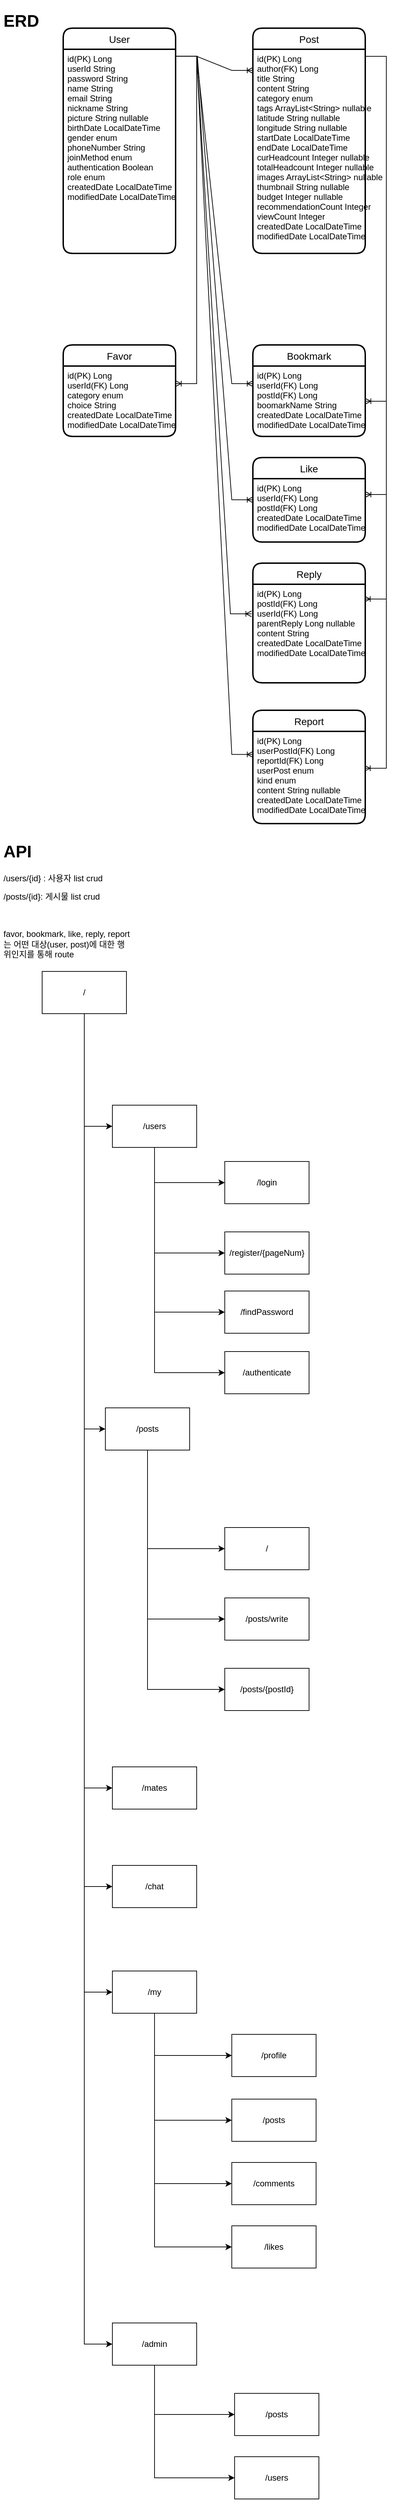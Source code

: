 <mxfile version="19.0.2" type="github">
  <diagram id="Nj5eHDuCgA3VrANhKelG" name="Page-1">
    <mxGraphModel dx="880" dy="1041" grid="1" gridSize="10" guides="1" tooltips="1" connect="1" arrows="1" fold="1" page="1" pageScale="1" pageWidth="827" pageHeight="1169" math="0" shadow="0">
      <root>
        <mxCell id="0" />
        <mxCell id="1" parent="0" />
        <mxCell id="pxe3OuAeltRgRrof1Hcg-1" value="User" style="swimlane;childLayout=stackLayout;horizontal=1;startSize=30;horizontalStack=0;rounded=1;fontSize=14;fontStyle=0;strokeWidth=2;resizeParent=0;resizeLast=1;shadow=0;dashed=0;align=center;" parent="1" vertex="1">
          <mxGeometry x="110" y="40" width="160" height="320" as="geometry" />
        </mxCell>
        <mxCell id="pxe3OuAeltRgRrof1Hcg-2" value="id(PK) Long&#xa;userId String&#xa;password String&#xa;name String&#xa;email String&#xa;nickname String&#xa;picture String nullable&#xa;birthDate LocalDateTime&#xa;gender enum&#xa;phoneNumber String&#xa;joinMethod enum&#xa;authentication Boolean&#xa;role enum&#xa;createdDate LocalDateTime&#xa;modifiedDate LocalDateTime" style="align=left;strokeColor=none;fillColor=none;spacingLeft=4;fontSize=12;verticalAlign=top;resizable=0;rotatable=0;part=1;" parent="pxe3OuAeltRgRrof1Hcg-1" vertex="1">
          <mxGeometry y="30" width="160" height="290" as="geometry" />
        </mxCell>
        <mxCell id="pxe3OuAeltRgRrof1Hcg-3" value="Post" style="swimlane;childLayout=stackLayout;horizontal=1;startSize=30;horizontalStack=0;rounded=1;fontSize=14;fontStyle=0;strokeWidth=2;resizeParent=0;resizeLast=1;shadow=0;dashed=0;align=center;" parent="1" vertex="1">
          <mxGeometry x="380" y="40" width="160" height="320" as="geometry" />
        </mxCell>
        <mxCell id="pxe3OuAeltRgRrof1Hcg-4" value="id(PK) Long&#xa;author(FK) Long&#xa;title String&#xa;content String&#xa;category enum&#xa;tags ArrayList&lt;String&gt; nullable&#xa;latitude String nullable&#xa;longitude String nullable&#xa;startDate LocalDateTime&#xa;endDate LocalDateTime&#xa;curHeadcount Integer nullable&#xa;totalHeadcount Integer nullable&#xa;images ArrayList&lt;String&gt; nullable&#xa;thumbnail String nullable&#xa;budget Integer nullable&#xa;recommendationCount Integer&#xa;viewCount Integer&#xa;createdDate LocalDateTime&#xa;modifiedDate LocalDateTime" style="align=left;strokeColor=none;fillColor=none;spacingLeft=4;fontSize=12;verticalAlign=top;resizable=0;rotatable=0;part=1;" parent="pxe3OuAeltRgRrof1Hcg-3" vertex="1">
          <mxGeometry y="30" width="160" height="290" as="geometry" />
        </mxCell>
        <mxCell id="pxe3OuAeltRgRrof1Hcg-10" value="" style="edgeStyle=entityRelationEdgeStyle;fontSize=12;html=1;endArrow=ERoneToMany;rounded=0;" parent="1" edge="1">
          <mxGeometry width="100" height="100" relative="1" as="geometry">
            <mxPoint x="270" y="80" as="sourcePoint" />
            <mxPoint x="380" y="100" as="targetPoint" />
          </mxGeometry>
        </mxCell>
        <mxCell id="pxe3OuAeltRgRrof1Hcg-11" value="Bookmark" style="swimlane;childLayout=stackLayout;horizontal=1;startSize=30;horizontalStack=0;rounded=1;fontSize=14;fontStyle=0;strokeWidth=2;resizeParent=0;resizeLast=1;shadow=0;dashed=0;align=center;" parent="1" vertex="1">
          <mxGeometry x="380" y="490" width="160" height="130" as="geometry" />
        </mxCell>
        <mxCell id="pxe3OuAeltRgRrof1Hcg-12" value="id(PK) Long&#xa;userId(FK) Long&#xa;postId(FK) Long&#xa;boomarkName String&#xa;createdDate LocalDateTime&#xa;modifiedDate LocalDateTime" style="align=left;strokeColor=none;fillColor=none;spacingLeft=4;fontSize=12;verticalAlign=top;resizable=0;rotatable=0;part=1;" parent="pxe3OuAeltRgRrof1Hcg-11" vertex="1">
          <mxGeometry y="30" width="160" height="100" as="geometry" />
        </mxCell>
        <mxCell id="pxe3OuAeltRgRrof1Hcg-14" value="Report" style="swimlane;childLayout=stackLayout;horizontal=1;startSize=30;horizontalStack=0;rounded=1;fontSize=14;fontStyle=0;strokeWidth=2;resizeParent=0;resizeLast=1;shadow=0;dashed=0;align=center;" parent="1" vertex="1">
          <mxGeometry x="380" y="1009" width="160" height="161" as="geometry" />
        </mxCell>
        <mxCell id="pxe3OuAeltRgRrof1Hcg-15" value="id(PK) Long&#xa;userPostId(FK) Long&#xa;reportId(FK) Long&#xa;userPost enum&#xa;kind enum&#xa;content String nullable&#xa;createdDate LocalDateTime&#xa;modifiedDate LocalDateTime" style="align=left;strokeColor=none;fillColor=none;spacingLeft=4;fontSize=12;verticalAlign=top;resizable=0;rotatable=0;part=1;" parent="pxe3OuAeltRgRrof1Hcg-14" vertex="1">
          <mxGeometry y="30" width="160" height="131" as="geometry" />
        </mxCell>
        <mxCell id="pxe3OuAeltRgRrof1Hcg-16" value="Like" style="swimlane;childLayout=stackLayout;horizontal=1;startSize=30;horizontalStack=0;rounded=1;fontSize=14;fontStyle=0;strokeWidth=2;resizeParent=0;resizeLast=1;shadow=0;dashed=0;align=center;" parent="1" vertex="1">
          <mxGeometry x="380" y="650" width="160" height="120" as="geometry" />
        </mxCell>
        <mxCell id="pxe3OuAeltRgRrof1Hcg-17" value="id(PK) Long&#xa;userId(FK) Long&#xa;postId(FK) Long&#xa;createdDate LocalDateTime&#xa;modifiedDate LocalDateTime" style="align=left;strokeColor=none;fillColor=none;spacingLeft=4;fontSize=12;verticalAlign=top;resizable=0;rotatable=0;part=1;" parent="pxe3OuAeltRgRrof1Hcg-16" vertex="1">
          <mxGeometry y="30" width="160" height="90" as="geometry" />
        </mxCell>
        <mxCell id="pxe3OuAeltRgRrof1Hcg-21" value="" style="edgeStyle=entityRelationEdgeStyle;fontSize=12;html=1;endArrow=ERoneToMany;rounded=0;exitX=1;exitY=0.034;exitDx=0;exitDy=0;exitPerimeter=0;entryX=0;entryY=0.25;entryDx=0;entryDy=0;" parent="1" source="pxe3OuAeltRgRrof1Hcg-2" target="pxe3OuAeltRgRrof1Hcg-12" edge="1">
          <mxGeometry width="100" height="100" relative="1" as="geometry">
            <mxPoint x="10" y="560" as="sourcePoint" />
            <mxPoint x="110" y="460" as="targetPoint" />
          </mxGeometry>
        </mxCell>
        <mxCell id="pxe3OuAeltRgRrof1Hcg-23" value="" style="edgeStyle=entityRelationEdgeStyle;fontSize=12;html=1;endArrow=ERoneToMany;rounded=0;entryX=1;entryY=0.5;entryDx=0;entryDy=0;" parent="1" target="pxe3OuAeltRgRrof1Hcg-12" edge="1">
          <mxGeometry width="100" height="100" relative="1" as="geometry">
            <mxPoint x="540" y="80" as="sourcePoint" />
            <mxPoint x="640" y="-20" as="targetPoint" />
          </mxGeometry>
        </mxCell>
        <mxCell id="pxe3OuAeltRgRrof1Hcg-24" value="" style="edgeStyle=entityRelationEdgeStyle;fontSize=12;html=1;endArrow=ERoneToMany;rounded=0;entryX=0;entryY=0.5;entryDx=0;entryDy=0;exitX=1.006;exitY=0.034;exitDx=0;exitDy=0;exitPerimeter=0;" parent="1" source="pxe3OuAeltRgRrof1Hcg-2" target="pxe3OuAeltRgRrof1Hcg-16" edge="1">
          <mxGeometry width="100" height="100" relative="1" as="geometry">
            <mxPoint x="270" y="110" as="sourcePoint" />
            <mxPoint x="370" y="10" as="targetPoint" />
          </mxGeometry>
        </mxCell>
        <mxCell id="pxe3OuAeltRgRrof1Hcg-25" value="" style="edgeStyle=entityRelationEdgeStyle;fontSize=12;html=1;endArrow=ERoneToMany;rounded=0;entryX=1;entryY=0.25;entryDx=0;entryDy=0;" parent="1" target="pxe3OuAeltRgRrof1Hcg-17" edge="1">
          <mxGeometry width="100" height="100" relative="1" as="geometry">
            <mxPoint x="540" y="80" as="sourcePoint" />
            <mxPoint x="640" y="-30" as="targetPoint" />
          </mxGeometry>
        </mxCell>
        <mxCell id="pxe3OuAeltRgRrof1Hcg-26" value="Reply" style="swimlane;childLayout=stackLayout;horizontal=1;startSize=30;horizontalStack=0;rounded=1;fontSize=14;fontStyle=0;strokeWidth=2;resizeParent=0;resizeLast=1;shadow=0;dashed=0;align=center;" parent="1" vertex="1">
          <mxGeometry x="380" y="800" width="160" height="170" as="geometry" />
        </mxCell>
        <mxCell id="pxe3OuAeltRgRrof1Hcg-27" value="id(PK) Long&#xa;postId(FK) Long&#xa;userId(FK) Long&#xa;parentReply Long nullable&#xa;content String&#xa;createdDate LocalDateTime&#xa;modifiedDate LocalDateTime&#xa;" style="align=left;strokeColor=none;fillColor=none;spacingLeft=4;fontSize=12;verticalAlign=top;resizable=0;rotatable=0;part=1;" parent="pxe3OuAeltRgRrof1Hcg-26" vertex="1">
          <mxGeometry y="30" width="160" height="140" as="geometry" />
        </mxCell>
        <mxCell id="pxe3OuAeltRgRrof1Hcg-29" value="" style="edgeStyle=entityRelationEdgeStyle;fontSize=12;html=1;endArrow=ERoneToMany;rounded=0;entryX=0.994;entryY=0.15;entryDx=0;entryDy=0;entryPerimeter=0;" parent="1" target="pxe3OuAeltRgRrof1Hcg-27" edge="1">
          <mxGeometry width="100" height="100" relative="1" as="geometry">
            <mxPoint x="540" y="80" as="sourcePoint" />
            <mxPoint x="640" y="-20" as="targetPoint" />
          </mxGeometry>
        </mxCell>
        <mxCell id="pxe3OuAeltRgRrof1Hcg-30" value="" style="edgeStyle=entityRelationEdgeStyle;fontSize=12;html=1;endArrow=ERoneToMany;rounded=0;entryX=-0.012;entryY=0.3;entryDx=0;entryDy=0;entryPerimeter=0;" parent="1" target="pxe3OuAeltRgRrof1Hcg-27" edge="1">
          <mxGeometry width="100" height="100" relative="1" as="geometry">
            <mxPoint x="270" y="80" as="sourcePoint" />
            <mxPoint x="370" y="-20" as="targetPoint" />
          </mxGeometry>
        </mxCell>
        <mxCell id="pxe3OuAeltRgRrof1Hcg-31" value="Favor" style="swimlane;childLayout=stackLayout;horizontal=1;startSize=30;horizontalStack=0;rounded=1;fontSize=14;fontStyle=0;strokeWidth=2;resizeParent=0;resizeLast=1;shadow=0;dashed=0;align=center;" parent="1" vertex="1">
          <mxGeometry x="110" y="490" width="160" height="130" as="geometry" />
        </mxCell>
        <mxCell id="pxe3OuAeltRgRrof1Hcg-32" value="id(PK) Long&#xa;userId(FK) Long&#xa;category enum&#xa;choice String&#xa;createdDate LocalDateTime&#xa;modifiedDate LocalDateTime" style="align=left;strokeColor=none;fillColor=none;spacingLeft=4;fontSize=12;verticalAlign=top;resizable=0;rotatable=0;part=1;" parent="pxe3OuAeltRgRrof1Hcg-31" vertex="1">
          <mxGeometry y="30" width="160" height="100" as="geometry" />
        </mxCell>
        <mxCell id="pxe3OuAeltRgRrof1Hcg-33" value="" style="edgeStyle=entityRelationEdgeStyle;fontSize=12;html=1;endArrow=ERoneToMany;rounded=0;entryX=1;entryY=0.25;entryDx=0;entryDy=0;" parent="1" target="pxe3OuAeltRgRrof1Hcg-32" edge="1">
          <mxGeometry width="100" height="100" relative="1" as="geometry">
            <mxPoint x="270" y="80" as="sourcePoint" />
            <mxPoint x="370" y="-20" as="targetPoint" />
          </mxGeometry>
        </mxCell>
        <mxCell id="pxe3OuAeltRgRrof1Hcg-34" value="" style="edgeStyle=entityRelationEdgeStyle;fontSize=12;html=1;endArrow=ERoneToMany;rounded=0;entryX=0;entryY=0.25;entryDx=0;entryDy=0;" parent="1" target="pxe3OuAeltRgRrof1Hcg-15" edge="1">
          <mxGeometry width="100" height="100" relative="1" as="geometry">
            <mxPoint x="270" y="80" as="sourcePoint" />
            <mxPoint x="370" y="-20" as="targetPoint" />
          </mxGeometry>
        </mxCell>
        <mxCell id="pxe3OuAeltRgRrof1Hcg-35" value="" style="edgeStyle=entityRelationEdgeStyle;fontSize=12;html=1;endArrow=ERoneToMany;rounded=0;entryX=0.994;entryY=0.4;entryDx=0;entryDy=0;entryPerimeter=0;" parent="1" target="pxe3OuAeltRgRrof1Hcg-15" edge="1">
          <mxGeometry width="100" height="100" relative="1" as="geometry">
            <mxPoint x="540" y="80" as="sourcePoint" />
            <mxPoint x="640" y="-20" as="targetPoint" />
          </mxGeometry>
        </mxCell>
        <mxCell id="pxe3OuAeltRgRrof1Hcg-38" value="&lt;h1&gt;API&lt;/h1&gt;&lt;p&gt;/users/{id} : 사용자 list crud&lt;/p&gt;&lt;p&gt;/posts/{id}: 게시물 list crud&lt;/p&gt;&lt;p&gt;&lt;br&gt;&lt;/p&gt;&lt;p&gt;favor, bookmark, like, reply, report는 어떤 대상(user, post)에 대한 행위인지를 통해 route&lt;/p&gt;" style="text;html=1;strokeColor=none;fillColor=none;spacing=5;spacingTop=-20;whiteSpace=wrap;overflow=hidden;rounded=0;" parent="1" vertex="1">
          <mxGeometry x="20" y="1190" width="190" height="360" as="geometry" />
        </mxCell>
        <mxCell id="pxe3OuAeltRgRrof1Hcg-39" value="&lt;h1&gt;ERD&lt;/h1&gt;" style="text;html=1;strokeColor=none;fillColor=none;spacing=5;spacingTop=-20;whiteSpace=wrap;overflow=hidden;rounded=0;" parent="1" vertex="1">
          <mxGeometry x="20" y="10" width="190" height="120" as="geometry" />
        </mxCell>
        <mxCell id="z0WuMO5tnnBy8imYpAFS-12" style="edgeStyle=orthogonalEdgeStyle;rounded=0;orthogonalLoop=1;jettySize=auto;html=1;exitX=0.5;exitY=1;exitDx=0;exitDy=0;entryX=0;entryY=0.5;entryDx=0;entryDy=0;" edge="1" parent="1" source="z0WuMO5tnnBy8imYpAFS-1" target="z0WuMO5tnnBy8imYpAFS-7">
          <mxGeometry relative="1" as="geometry" />
        </mxCell>
        <mxCell id="z0WuMO5tnnBy8imYpAFS-14" style="edgeStyle=orthogonalEdgeStyle;rounded=0;orthogonalLoop=1;jettySize=auto;html=1;exitX=0.5;exitY=1;exitDx=0;exitDy=0;entryX=0;entryY=0.5;entryDx=0;entryDy=0;" edge="1" parent="1" source="z0WuMO5tnnBy8imYpAFS-1" target="z0WuMO5tnnBy8imYpAFS-13">
          <mxGeometry relative="1" as="geometry" />
        </mxCell>
        <mxCell id="z0WuMO5tnnBy8imYpAFS-16" style="edgeStyle=orthogonalEdgeStyle;rounded=0;orthogonalLoop=1;jettySize=auto;html=1;exitX=0.5;exitY=1;exitDx=0;exitDy=0;entryX=0;entryY=0.5;entryDx=0;entryDy=0;" edge="1" parent="1" source="z0WuMO5tnnBy8imYpAFS-1" target="z0WuMO5tnnBy8imYpAFS-15">
          <mxGeometry relative="1" as="geometry" />
        </mxCell>
        <mxCell id="z0WuMO5tnnBy8imYpAFS-18" style="edgeStyle=orthogonalEdgeStyle;rounded=0;orthogonalLoop=1;jettySize=auto;html=1;exitX=0.5;exitY=1;exitDx=0;exitDy=0;entryX=0;entryY=0.5;entryDx=0;entryDy=0;" edge="1" parent="1" source="z0WuMO5tnnBy8imYpAFS-1" target="z0WuMO5tnnBy8imYpAFS-17">
          <mxGeometry relative="1" as="geometry" />
        </mxCell>
        <mxCell id="z0WuMO5tnnBy8imYpAFS-29" style="edgeStyle=orthogonalEdgeStyle;rounded=0;orthogonalLoop=1;jettySize=auto;html=1;exitX=0.5;exitY=1;exitDx=0;exitDy=0;entryX=0;entryY=0.5;entryDx=0;entryDy=0;" edge="1" parent="1" source="z0WuMO5tnnBy8imYpAFS-1" target="z0WuMO5tnnBy8imYpAFS-28">
          <mxGeometry relative="1" as="geometry" />
        </mxCell>
        <mxCell id="z0WuMO5tnnBy8imYpAFS-36" style="edgeStyle=orthogonalEdgeStyle;rounded=0;orthogonalLoop=1;jettySize=auto;html=1;exitX=0.5;exitY=1;exitDx=0;exitDy=0;entryX=0;entryY=0.5;entryDx=0;entryDy=0;" edge="1" parent="1" source="z0WuMO5tnnBy8imYpAFS-1" target="z0WuMO5tnnBy8imYpAFS-35">
          <mxGeometry relative="1" as="geometry" />
        </mxCell>
        <mxCell id="z0WuMO5tnnBy8imYpAFS-1" value="/" style="rounded=0;whiteSpace=wrap;html=1;" vertex="1" parent="1">
          <mxGeometry x="80" y="1380" width="120" height="60" as="geometry" />
        </mxCell>
        <mxCell id="z0WuMO5tnnBy8imYpAFS-5" value="/register/{pageNum}" style="rounded=0;whiteSpace=wrap;html=1;" vertex="1" parent="1">
          <mxGeometry x="340" y="1750" width="120" height="60" as="geometry" />
        </mxCell>
        <mxCell id="z0WuMO5tnnBy8imYpAFS-10" style="edgeStyle=orthogonalEdgeStyle;rounded=0;orthogonalLoop=1;jettySize=auto;html=1;exitX=0.5;exitY=1;exitDx=0;exitDy=0;entryX=0;entryY=0.5;entryDx=0;entryDy=0;" edge="1" parent="1" source="z0WuMO5tnnBy8imYpAFS-7" target="z0WuMO5tnnBy8imYpAFS-8">
          <mxGeometry relative="1" as="geometry" />
        </mxCell>
        <mxCell id="z0WuMO5tnnBy8imYpAFS-11" style="edgeStyle=orthogonalEdgeStyle;rounded=0;orthogonalLoop=1;jettySize=auto;html=1;exitX=0.5;exitY=1;exitDx=0;exitDy=0;entryX=0;entryY=0.5;entryDx=0;entryDy=0;" edge="1" parent="1" source="z0WuMO5tnnBy8imYpAFS-7" target="z0WuMO5tnnBy8imYpAFS-9">
          <mxGeometry relative="1" as="geometry" />
        </mxCell>
        <mxCell id="z0WuMO5tnnBy8imYpAFS-43" style="edgeStyle=orthogonalEdgeStyle;rounded=0;orthogonalLoop=1;jettySize=auto;html=1;exitX=0.5;exitY=1;exitDx=0;exitDy=0;entryX=0;entryY=0.5;entryDx=0;entryDy=0;" edge="1" parent="1" source="z0WuMO5tnnBy8imYpAFS-7" target="z0WuMO5tnnBy8imYpAFS-42">
          <mxGeometry relative="1" as="geometry" />
        </mxCell>
        <mxCell id="z0WuMO5tnnBy8imYpAFS-7" value="/posts" style="rounded=0;whiteSpace=wrap;html=1;" vertex="1" parent="1">
          <mxGeometry x="170" y="2000" width="120" height="60" as="geometry" />
        </mxCell>
        <mxCell id="z0WuMO5tnnBy8imYpAFS-8" value="/posts/write" style="rounded=0;whiteSpace=wrap;html=1;" vertex="1" parent="1">
          <mxGeometry x="340" y="2270" width="120" height="60" as="geometry" />
        </mxCell>
        <mxCell id="z0WuMO5tnnBy8imYpAFS-9" value="/posts/{postId}" style="rounded=0;whiteSpace=wrap;html=1;" vertex="1" parent="1">
          <mxGeometry x="340" y="2370" width="120" height="60" as="geometry" />
        </mxCell>
        <mxCell id="z0WuMO5tnnBy8imYpAFS-13" value="/mates" style="rounded=0;whiteSpace=wrap;html=1;" vertex="1" parent="1">
          <mxGeometry x="180" y="2510" width="120" height="60" as="geometry" />
        </mxCell>
        <mxCell id="z0WuMO5tnnBy8imYpAFS-15" value="/chat" style="rounded=0;whiteSpace=wrap;html=1;" vertex="1" parent="1">
          <mxGeometry x="180" y="2650" width="120" height="60" as="geometry" />
        </mxCell>
        <mxCell id="z0WuMO5tnnBy8imYpAFS-22" style="edgeStyle=orthogonalEdgeStyle;rounded=0;orthogonalLoop=1;jettySize=auto;html=1;exitX=0.5;exitY=1;exitDx=0;exitDy=0;entryX=0;entryY=0.5;entryDx=0;entryDy=0;" edge="1" parent="1" source="z0WuMO5tnnBy8imYpAFS-17" target="z0WuMO5tnnBy8imYpAFS-19">
          <mxGeometry relative="1" as="geometry" />
        </mxCell>
        <mxCell id="z0WuMO5tnnBy8imYpAFS-23" style="edgeStyle=orthogonalEdgeStyle;rounded=0;orthogonalLoop=1;jettySize=auto;html=1;exitX=0.5;exitY=1;exitDx=0;exitDy=0;entryX=0;entryY=0.5;entryDx=0;entryDy=0;" edge="1" parent="1" source="z0WuMO5tnnBy8imYpAFS-17" target="z0WuMO5tnnBy8imYpAFS-20">
          <mxGeometry relative="1" as="geometry" />
        </mxCell>
        <mxCell id="z0WuMO5tnnBy8imYpAFS-25" style="edgeStyle=orthogonalEdgeStyle;rounded=0;orthogonalLoop=1;jettySize=auto;html=1;exitX=0.5;exitY=1;exitDx=0;exitDy=0;entryX=0;entryY=0.5;entryDx=0;entryDy=0;" edge="1" parent="1" source="z0WuMO5tnnBy8imYpAFS-17" target="z0WuMO5tnnBy8imYpAFS-24">
          <mxGeometry relative="1" as="geometry" />
        </mxCell>
        <mxCell id="z0WuMO5tnnBy8imYpAFS-27" style="edgeStyle=orthogonalEdgeStyle;rounded=0;orthogonalLoop=1;jettySize=auto;html=1;exitX=0.5;exitY=1;exitDx=0;exitDy=0;entryX=0;entryY=0.5;entryDx=0;entryDy=0;" edge="1" parent="1" source="z0WuMO5tnnBy8imYpAFS-17" target="z0WuMO5tnnBy8imYpAFS-26">
          <mxGeometry relative="1" as="geometry" />
        </mxCell>
        <mxCell id="z0WuMO5tnnBy8imYpAFS-17" value="/my" style="rounded=0;whiteSpace=wrap;html=1;" vertex="1" parent="1">
          <mxGeometry x="180" y="2800" width="120" height="60" as="geometry" />
        </mxCell>
        <mxCell id="z0WuMO5tnnBy8imYpAFS-19" value="/profile" style="rounded=0;whiteSpace=wrap;html=1;" vertex="1" parent="1">
          <mxGeometry x="350" y="2890" width="120" height="60" as="geometry" />
        </mxCell>
        <mxCell id="z0WuMO5tnnBy8imYpAFS-20" value="/posts" style="rounded=0;whiteSpace=wrap;html=1;" vertex="1" parent="1">
          <mxGeometry x="350" y="2982" width="120" height="60" as="geometry" />
        </mxCell>
        <mxCell id="z0WuMO5tnnBy8imYpAFS-24" value="/comments" style="rounded=0;whiteSpace=wrap;html=1;" vertex="1" parent="1">
          <mxGeometry x="350" y="3072" width="120" height="60" as="geometry" />
        </mxCell>
        <mxCell id="z0WuMO5tnnBy8imYpAFS-26" value="/likes" style="rounded=0;whiteSpace=wrap;html=1;" vertex="1" parent="1">
          <mxGeometry x="350" y="3162" width="120" height="60" as="geometry" />
        </mxCell>
        <mxCell id="z0WuMO5tnnBy8imYpAFS-32" style="edgeStyle=orthogonalEdgeStyle;rounded=0;orthogonalLoop=1;jettySize=auto;html=1;exitX=0.5;exitY=1;exitDx=0;exitDy=0;entryX=0;entryY=0.5;entryDx=0;entryDy=0;" edge="1" parent="1" source="z0WuMO5tnnBy8imYpAFS-28" target="z0WuMO5tnnBy8imYpAFS-30">
          <mxGeometry relative="1" as="geometry" />
        </mxCell>
        <mxCell id="z0WuMO5tnnBy8imYpAFS-33" style="edgeStyle=orthogonalEdgeStyle;rounded=0;orthogonalLoop=1;jettySize=auto;html=1;exitX=0.5;exitY=1;exitDx=0;exitDy=0;entryX=0;entryY=0.5;entryDx=0;entryDy=0;" edge="1" parent="1" source="z0WuMO5tnnBy8imYpAFS-28" target="z0WuMO5tnnBy8imYpAFS-31">
          <mxGeometry relative="1" as="geometry">
            <mxPoint x="350" y="3490" as="targetPoint" />
          </mxGeometry>
        </mxCell>
        <mxCell id="z0WuMO5tnnBy8imYpAFS-28" value="/admin" style="rounded=0;whiteSpace=wrap;html=1;" vertex="1" parent="1">
          <mxGeometry x="180" y="3300" width="120" height="60" as="geometry" />
        </mxCell>
        <mxCell id="z0WuMO5tnnBy8imYpAFS-30" value="/users" style="rounded=0;whiteSpace=wrap;html=1;" vertex="1" parent="1">
          <mxGeometry x="354" y="3490" width="120" height="60" as="geometry" />
        </mxCell>
        <mxCell id="z0WuMO5tnnBy8imYpAFS-31" value="/posts" style="rounded=0;whiteSpace=wrap;html=1;" vertex="1" parent="1">
          <mxGeometry x="354" y="3400" width="120" height="60" as="geometry" />
        </mxCell>
        <mxCell id="z0WuMO5tnnBy8imYpAFS-38" style="edgeStyle=orthogonalEdgeStyle;rounded=0;orthogonalLoop=1;jettySize=auto;html=1;exitX=0.5;exitY=1;exitDx=0;exitDy=0;entryX=0;entryY=0.5;entryDx=0;entryDy=0;" edge="1" parent="1" source="z0WuMO5tnnBy8imYpAFS-35" target="z0WuMO5tnnBy8imYpAFS-37">
          <mxGeometry relative="1" as="geometry" />
        </mxCell>
        <mxCell id="z0WuMO5tnnBy8imYpAFS-39" style="edgeStyle=orthogonalEdgeStyle;rounded=0;orthogonalLoop=1;jettySize=auto;html=1;exitX=0.5;exitY=1;exitDx=0;exitDy=0;entryX=0;entryY=0.5;entryDx=0;entryDy=0;" edge="1" parent="1" source="z0WuMO5tnnBy8imYpAFS-35" target="z0WuMO5tnnBy8imYpAFS-5">
          <mxGeometry relative="1" as="geometry" />
        </mxCell>
        <mxCell id="z0WuMO5tnnBy8imYpAFS-41" style="edgeStyle=orthogonalEdgeStyle;rounded=0;orthogonalLoop=1;jettySize=auto;html=1;exitX=0.5;exitY=1;exitDx=0;exitDy=0;entryX=0;entryY=0.5;entryDx=0;entryDy=0;" edge="1" parent="1" source="z0WuMO5tnnBy8imYpAFS-35" target="z0WuMO5tnnBy8imYpAFS-40">
          <mxGeometry relative="1" as="geometry" />
        </mxCell>
        <mxCell id="z0WuMO5tnnBy8imYpAFS-45" style="edgeStyle=orthogonalEdgeStyle;rounded=0;orthogonalLoop=1;jettySize=auto;html=1;exitX=0.5;exitY=1;exitDx=0;exitDy=0;entryX=0;entryY=0.5;entryDx=0;entryDy=0;" edge="1" parent="1" source="z0WuMO5tnnBy8imYpAFS-35" target="z0WuMO5tnnBy8imYpAFS-44">
          <mxGeometry relative="1" as="geometry" />
        </mxCell>
        <mxCell id="z0WuMO5tnnBy8imYpAFS-35" value="/users" style="rounded=0;whiteSpace=wrap;html=1;" vertex="1" parent="1">
          <mxGeometry x="180" y="1570" width="120" height="60" as="geometry" />
        </mxCell>
        <mxCell id="z0WuMO5tnnBy8imYpAFS-37" value="/login" style="rounded=0;whiteSpace=wrap;html=1;" vertex="1" parent="1">
          <mxGeometry x="340" y="1650" width="120" height="60" as="geometry" />
        </mxCell>
        <mxCell id="z0WuMO5tnnBy8imYpAFS-40" value="/findPassword" style="rounded=0;whiteSpace=wrap;html=1;" vertex="1" parent="1">
          <mxGeometry x="340" y="1834" width="120" height="60" as="geometry" />
        </mxCell>
        <mxCell id="z0WuMO5tnnBy8imYpAFS-42" value="/" style="rounded=0;whiteSpace=wrap;html=1;" vertex="1" parent="1">
          <mxGeometry x="340" y="2170" width="120" height="60" as="geometry" />
        </mxCell>
        <mxCell id="z0WuMO5tnnBy8imYpAFS-44" value="/authenticate" style="rounded=0;whiteSpace=wrap;html=1;" vertex="1" parent="1">
          <mxGeometry x="340" y="1920" width="120" height="60" as="geometry" />
        </mxCell>
      </root>
    </mxGraphModel>
  </diagram>
</mxfile>
